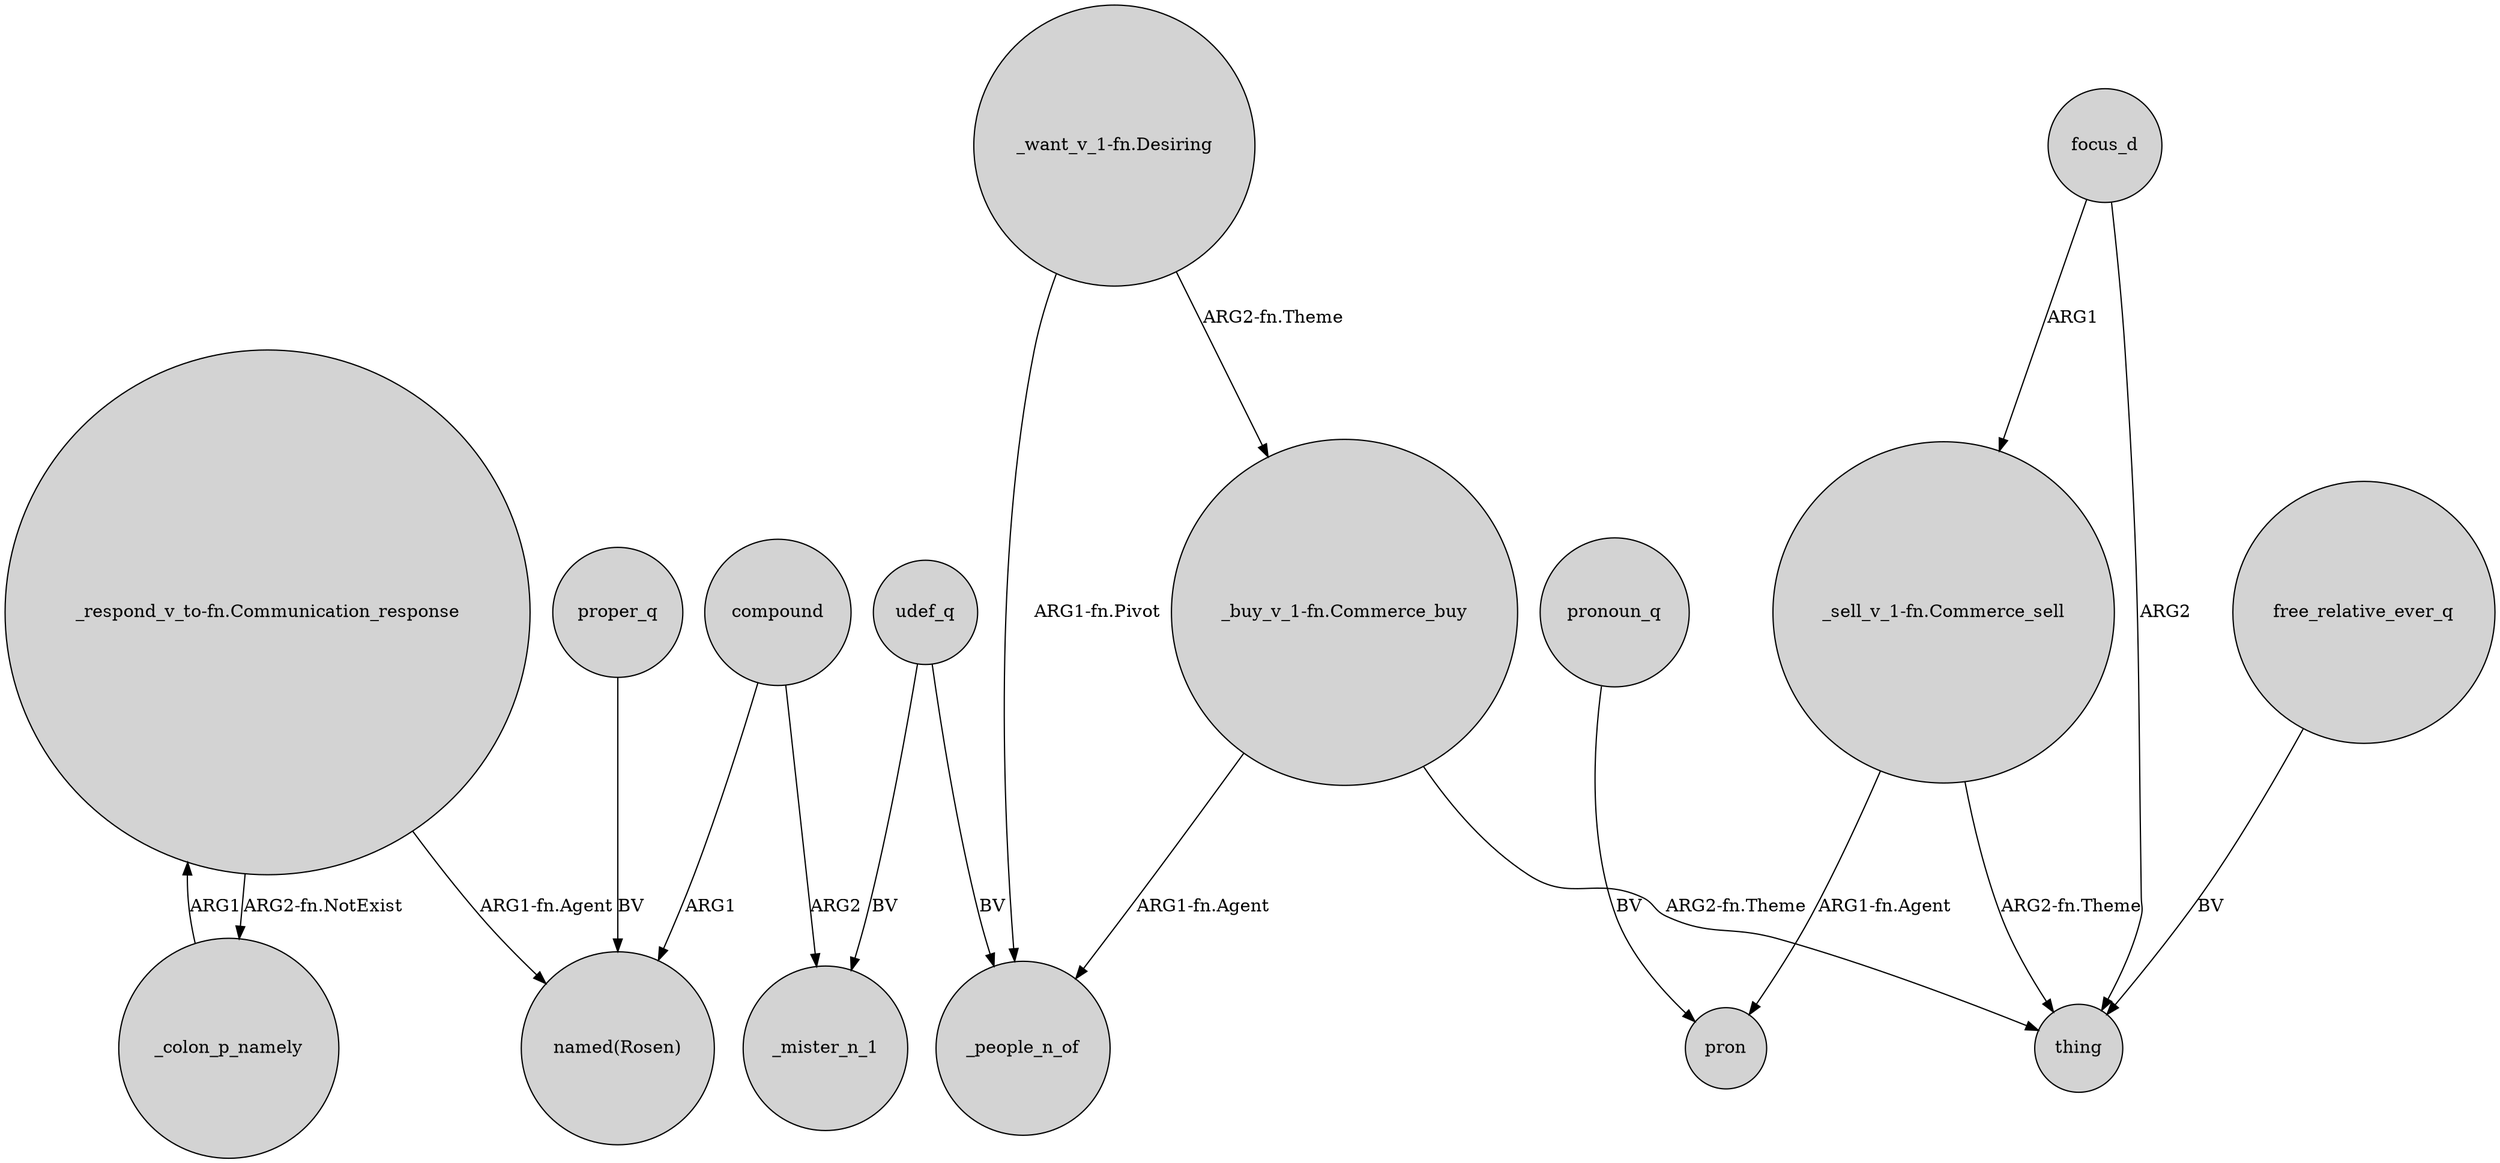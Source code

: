 digraph {
	node [shape=circle style=filled]
	proper_q -> "named(Rosen)" [label=BV]
	udef_q -> _mister_n_1 [label=BV]
	"_want_v_1-fn.Desiring" -> "_buy_v_1-fn.Commerce_buy" [label="ARG2-fn.Theme"]
	_colon_p_namely -> "_respond_v_to-fn.Communication_response" [label=ARG1]
	"_respond_v_to-fn.Communication_response" -> "named(Rosen)" [label="ARG1-fn.Agent"]
	"_buy_v_1-fn.Commerce_buy" -> _people_n_of [label="ARG1-fn.Agent"]
	"_want_v_1-fn.Desiring" -> _people_n_of [label="ARG1-fn.Pivot"]
	"_sell_v_1-fn.Commerce_sell" -> pron [label="ARG1-fn.Agent"]
	pronoun_q -> pron [label=BV]
	"_sell_v_1-fn.Commerce_sell" -> thing [label="ARG2-fn.Theme"]
	udef_q -> _people_n_of [label=BV]
	focus_d -> thing [label=ARG2]
	"_buy_v_1-fn.Commerce_buy" -> thing [label="ARG2-fn.Theme"]
	free_relative_ever_q -> thing [label=BV]
	focus_d -> "_sell_v_1-fn.Commerce_sell" [label=ARG1]
	compound -> _mister_n_1 [label=ARG2]
	"_respond_v_to-fn.Communication_response" -> _colon_p_namely [label="ARG2-fn.NotExist"]
	compound -> "named(Rosen)" [label=ARG1]
}

